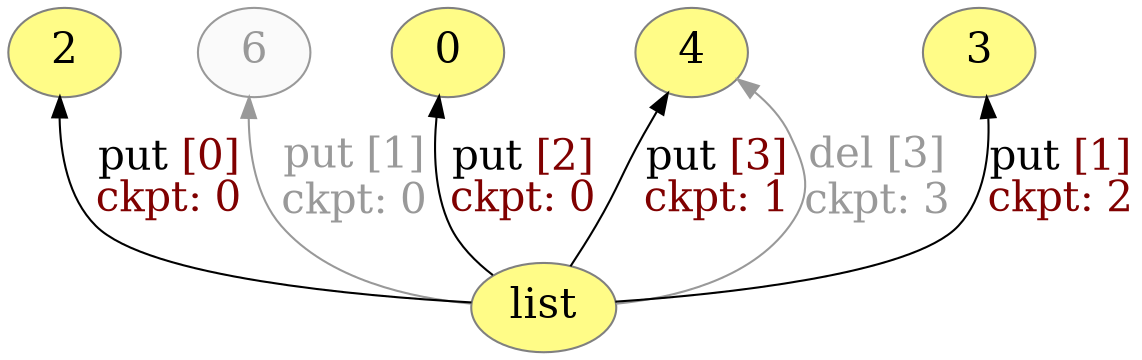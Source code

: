 digraph "PROV" { size="16,12"; rankdir="BT";
"g/6" [fillcolor="#FAFAFA",color="#999999",style="filled",fontcolor="#999999",label="6",URL="g/6",fontsize="20"]
"g/2" [fillcolor="#FFFC87",color="#808080",style="filled",hide3="true",label="2",URL="g/2",fontsize="20"]
"g/0" [fillcolor="#FFFC87",color="#808080",style="filled",hide3="true",label="0",URL="g/0",fontsize="20"]
"g/4" [fillcolor="#FFFC87",color="#808080",style="filled",hide3="true",label="4",URL="g/4",fontsize="20"]
"g/3" [fillcolor="#FFFC87",color="#808080",style="filled",hide3="true",label="3",URL="g/3",fontsize="20"]
"g/list" [fillcolor="#FFFC87",color="#808080",style="filled",hide3="true",label="list",URL="g/list",fontsize="20"]
"g/list" -> "g/2" [fontsize="20",labeldistance="1",color="black",labelangle="60.0",rotation="20",label=<<font color="black">put</font><font color="#800000">&nbsp;[0]<br/>ckpt:&nbsp;0</font>>]
"g/list" -> "g/6" [fontsize="20",labeldistance="1",color="#999999",labelangle="60.0",rotation="20",label="put [1]
ckpt: 0",fontcolor="#999999"]
"g/list" -> "g/0" [fontsize="20",labeldistance="1",color="black",labelangle="60.0",rotation="20",label=<<font color="black">put</font><font color="#800000">&nbsp;[2]<br/>ckpt:&nbsp;0</font>>]
"g/list" -> "g/4" [fontsize="20",labeldistance="1",color="black",labelangle="60.0",rotation="20",label=<<font color="black">put</font><font color="#800000">&nbsp;[3]<br/>ckpt:&nbsp;1</font>>]
"g/list" -> "g/3" [fontsize="20",labeldistance="1",color="black",labelangle="60.0",rotation="20",label=<<font color="black">put</font><font color="#800000">&nbsp;[1]<br/>ckpt:&nbsp;2</font>>]
"g/list" -> "g/4" [fontsize="20",labeldistance="1",color="#999999",labelangle="60.0",rotation="20",label="del [3]
ckpt: 3",fontcolor="#999999"]

"g/2"->"g/6"->"g/0"->"g/4"->"g/3" [style=invis]
{rank=same "g/2" "g/6" "g/0" "g/3" "g/4" }
}